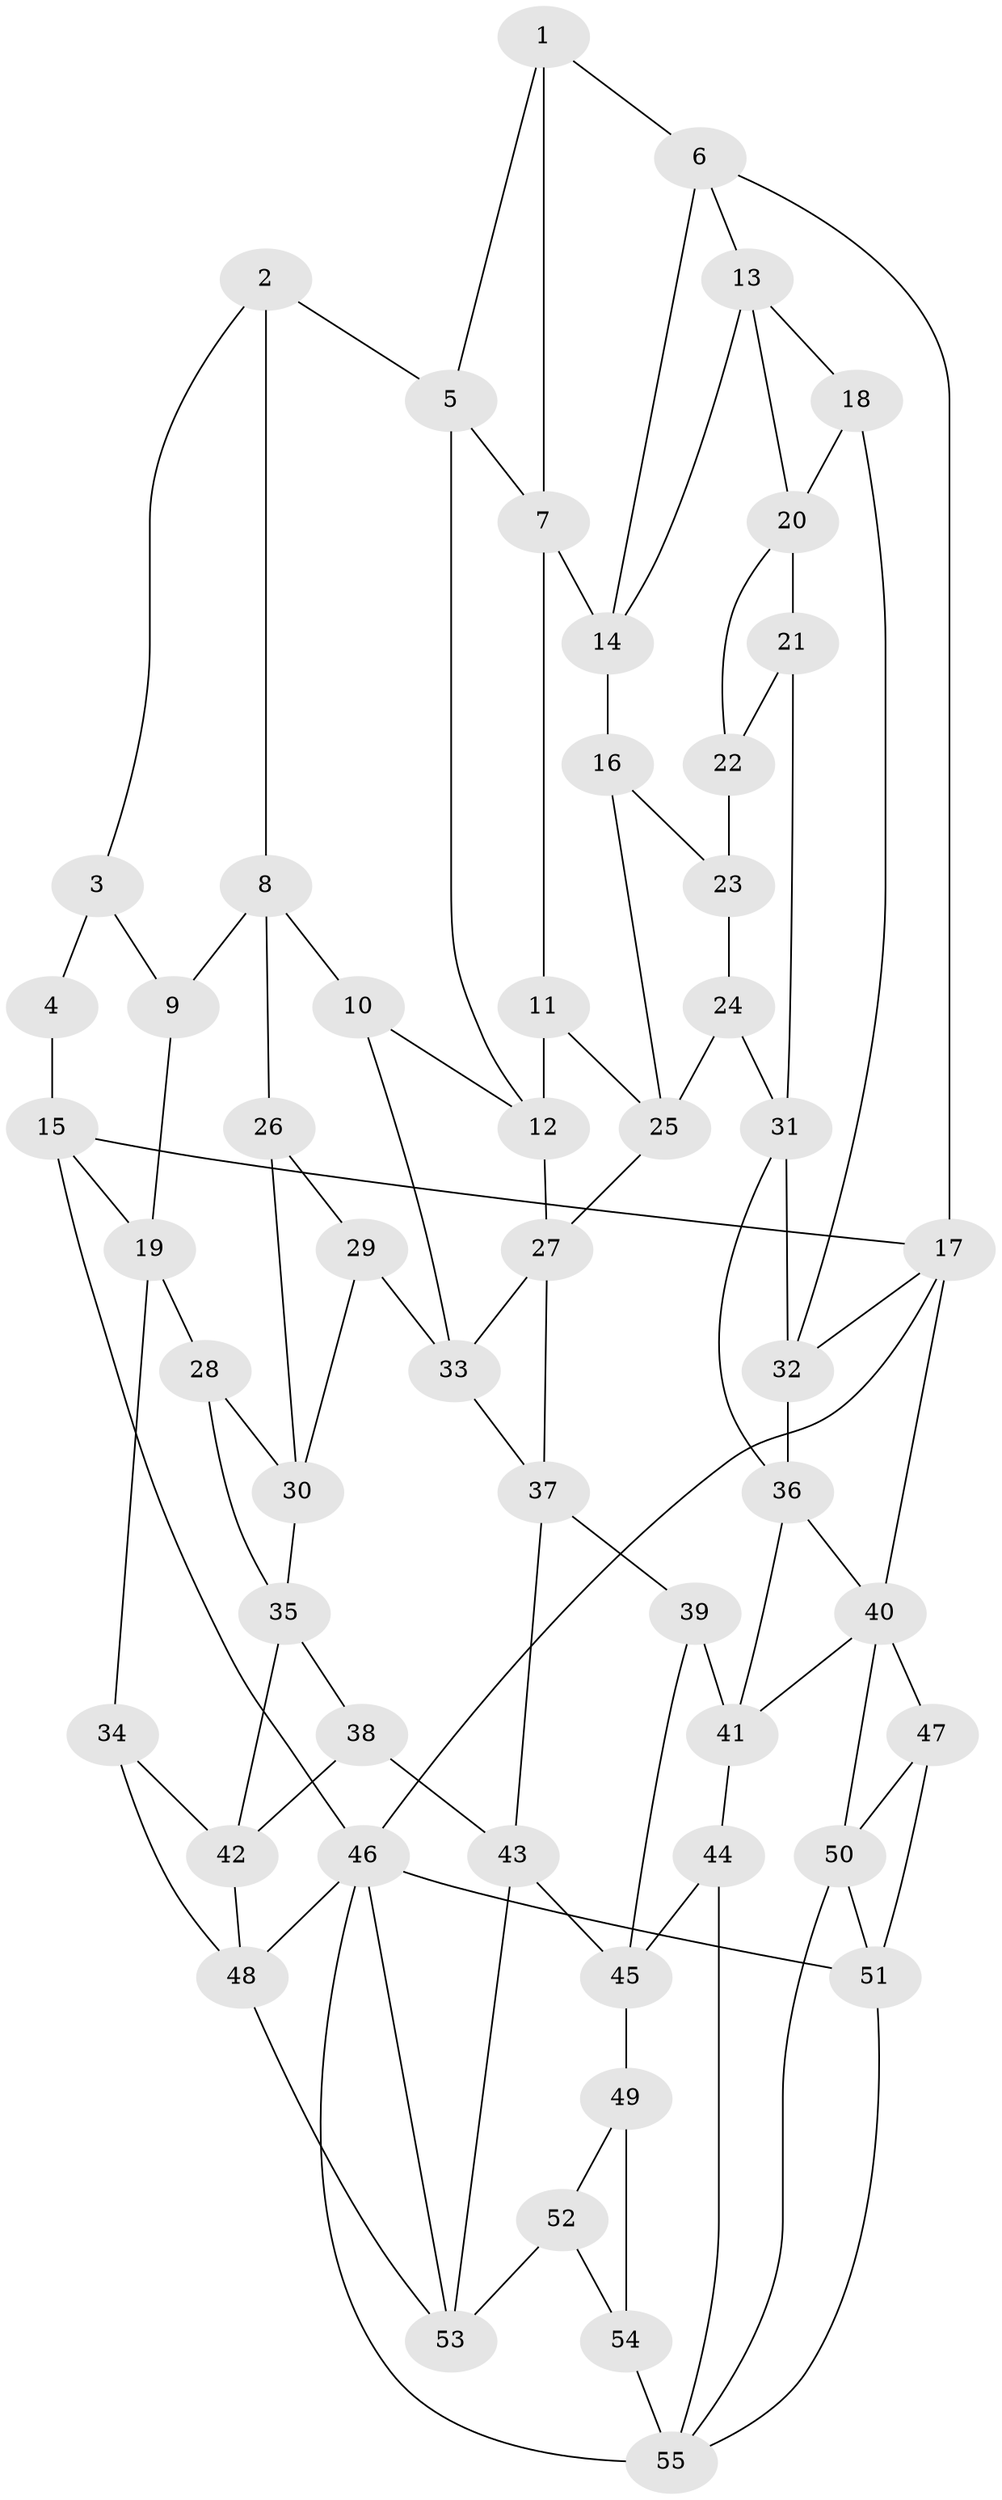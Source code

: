 // original degree distribution, {3: 0.01818181818181818, 4: 0.22727272727272727, 6: 0.20909090909090908, 5: 0.5454545454545454}
// Generated by graph-tools (version 1.1) at 2025/03/03/09/25 03:03:19]
// undirected, 55 vertices, 100 edges
graph export_dot {
graph [start="1"]
  node [color=gray90,style=filled];
  1;
  2;
  3;
  4;
  5;
  6;
  7;
  8;
  9;
  10;
  11;
  12;
  13;
  14;
  15;
  16;
  17;
  18;
  19;
  20;
  21;
  22;
  23;
  24;
  25;
  26;
  27;
  28;
  29;
  30;
  31;
  32;
  33;
  34;
  35;
  36;
  37;
  38;
  39;
  40;
  41;
  42;
  43;
  44;
  45;
  46;
  47;
  48;
  49;
  50;
  51;
  52;
  53;
  54;
  55;
  1 -- 5 [weight=1.0];
  1 -- 6 [weight=1.0];
  1 -- 7 [weight=1.0];
  2 -- 3 [weight=1.0];
  2 -- 5 [weight=1.0];
  2 -- 8 [weight=1.0];
  3 -- 4 [weight=2.0];
  3 -- 9 [weight=1.0];
  4 -- 15 [weight=2.0];
  5 -- 7 [weight=1.0];
  5 -- 12 [weight=1.0];
  6 -- 13 [weight=1.0];
  6 -- 14 [weight=1.0];
  6 -- 17 [weight=1.0];
  7 -- 11 [weight=1.0];
  7 -- 14 [weight=1.0];
  8 -- 9 [weight=1.0];
  8 -- 10 [weight=1.0];
  8 -- 26 [weight=1.0];
  9 -- 19 [weight=1.0];
  10 -- 12 [weight=1.0];
  10 -- 33 [weight=1.0];
  11 -- 12 [weight=1.0];
  11 -- 25 [weight=1.0];
  12 -- 27 [weight=1.0];
  13 -- 14 [weight=1.0];
  13 -- 18 [weight=1.0];
  13 -- 20 [weight=1.0];
  14 -- 16 [weight=1.0];
  15 -- 17 [weight=1.0];
  15 -- 19 [weight=1.0];
  15 -- 46 [weight=1.0];
  16 -- 23 [weight=1.0];
  16 -- 25 [weight=1.0];
  17 -- 32 [weight=1.0];
  17 -- 40 [weight=1.0];
  17 -- 46 [weight=1.0];
  18 -- 20 [weight=1.0];
  18 -- 32 [weight=1.0];
  19 -- 28 [weight=1.0];
  19 -- 34 [weight=1.0];
  20 -- 21 [weight=1.0];
  20 -- 22 [weight=1.0];
  21 -- 22 [weight=1.0];
  21 -- 31 [weight=1.0];
  22 -- 23 [weight=2.0];
  23 -- 24 [weight=1.0];
  24 -- 25 [weight=1.0];
  24 -- 31 [weight=1.0];
  25 -- 27 [weight=1.0];
  26 -- 29 [weight=1.0];
  26 -- 30 [weight=1.0];
  27 -- 33 [weight=1.0];
  27 -- 37 [weight=1.0];
  28 -- 30 [weight=1.0];
  28 -- 35 [weight=1.0];
  29 -- 30 [weight=1.0];
  29 -- 33 [weight=2.0];
  30 -- 35 [weight=1.0];
  31 -- 32 [weight=1.0];
  31 -- 36 [weight=1.0];
  32 -- 36 [weight=1.0];
  33 -- 37 [weight=1.0];
  34 -- 42 [weight=1.0];
  34 -- 48 [weight=1.0];
  35 -- 38 [weight=1.0];
  35 -- 42 [weight=1.0];
  36 -- 40 [weight=1.0];
  36 -- 41 [weight=1.0];
  37 -- 39 [weight=1.0];
  37 -- 43 [weight=1.0];
  38 -- 42 [weight=1.0];
  38 -- 43 [weight=1.0];
  39 -- 41 [weight=1.0];
  39 -- 45 [weight=1.0];
  40 -- 41 [weight=1.0];
  40 -- 47 [weight=1.0];
  40 -- 50 [weight=1.0];
  41 -- 44 [weight=1.0];
  42 -- 48 [weight=1.0];
  43 -- 45 [weight=1.0];
  43 -- 53 [weight=1.0];
  44 -- 45 [weight=1.0];
  44 -- 55 [weight=1.0];
  45 -- 49 [weight=2.0];
  46 -- 48 [weight=1.0];
  46 -- 51 [weight=1.0];
  46 -- 53 [weight=1.0];
  46 -- 55 [weight=1.0];
  47 -- 50 [weight=1.0];
  47 -- 51 [weight=1.0];
  48 -- 53 [weight=1.0];
  49 -- 52 [weight=1.0];
  49 -- 54 [weight=1.0];
  50 -- 51 [weight=1.0];
  50 -- 55 [weight=1.0];
  51 -- 55 [weight=1.0];
  52 -- 53 [weight=1.0];
  52 -- 54 [weight=1.0];
  54 -- 55 [weight=2.0];
}
